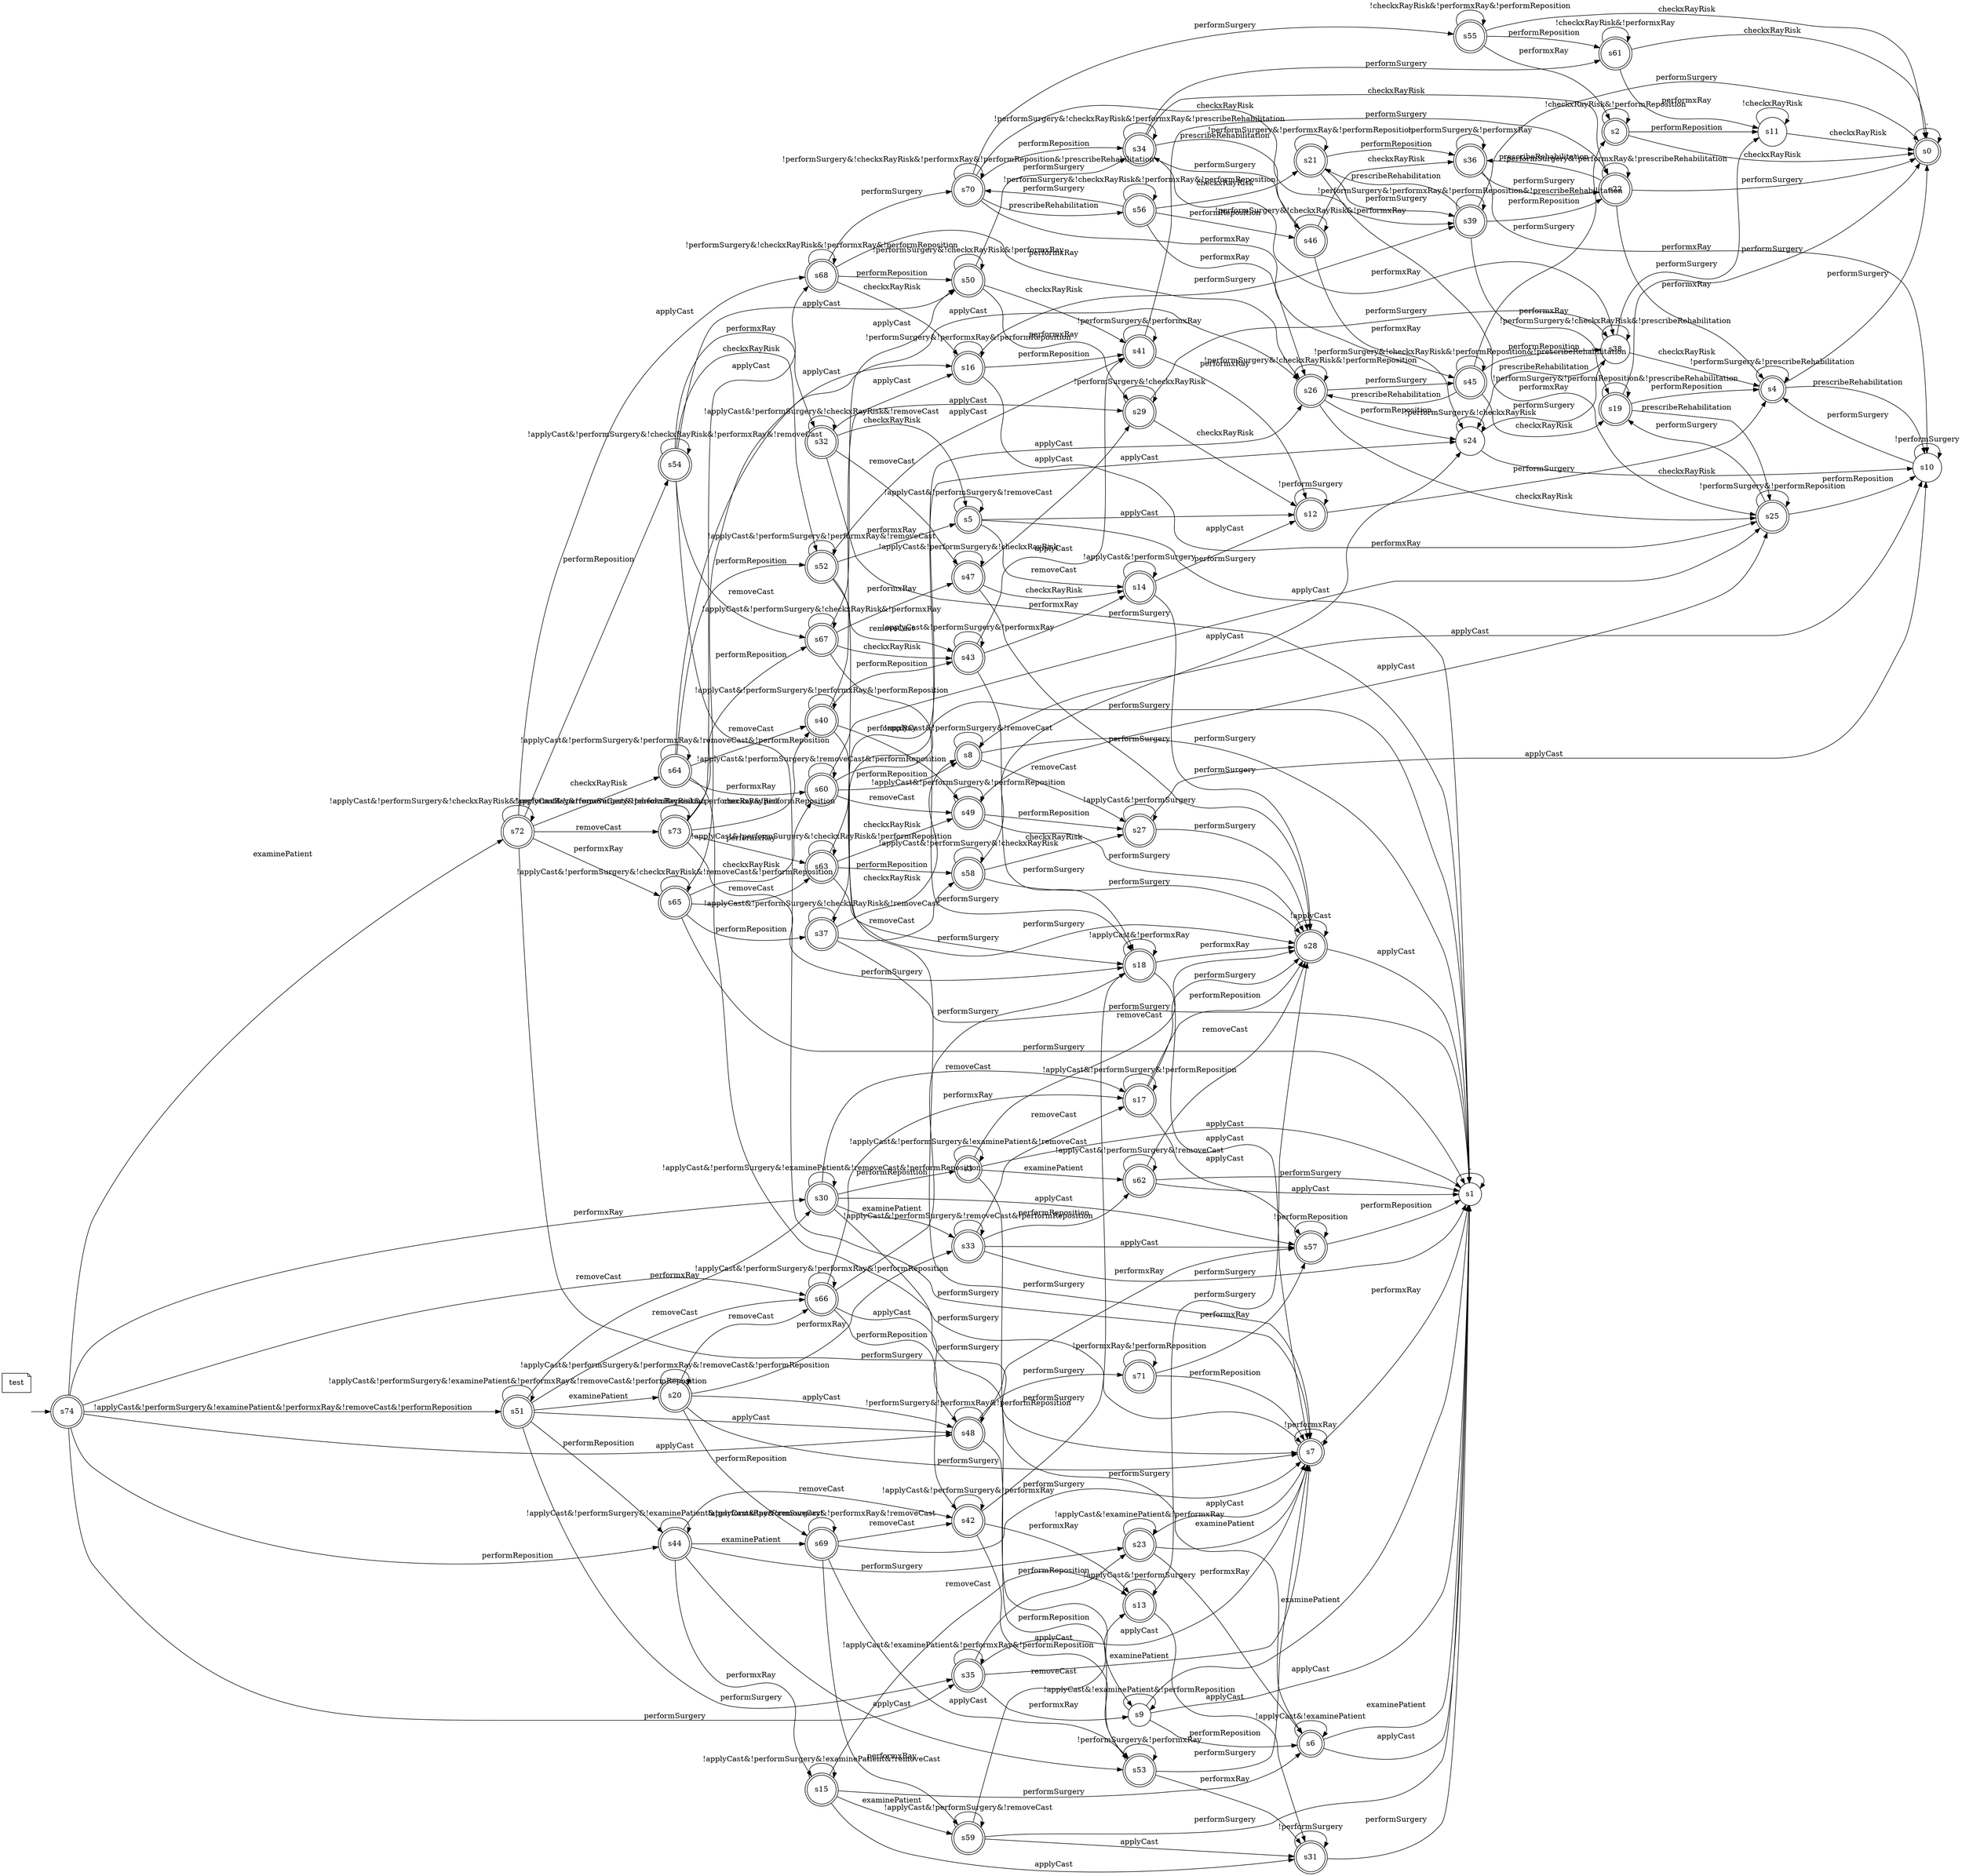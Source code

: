 digraph "test" {
	init [shape=none, label=""];
	name [shape=note, label="test"];
	rankdir=LR;

	s74 [shape=doublecircle];
	s66 [shape=doublecircle];
	s72 [shape=doublecircle];
	s44 [shape=doublecircle];
	s48 [shape=doublecircle];
	s35 [shape=doublecircle];
	s30 [shape=doublecircle];
	s51 [shape=doublecircle];
	s42 [shape=doublecircle];
	s18 [shape=doublecircle];
	s17 [shape=doublecircle];
	s73 [shape=doublecircle];
	s54 [shape=doublecircle];
	s68 [shape=doublecircle];
	s7 [shape=doublecircle];
	s64 [shape=doublecircle];
	s65 [shape=doublecircle];
	s69 [shape=doublecircle];
	s53 [shape=doublecircle];
	s23 [shape=doublecircle];
	s15 [shape=doublecircle];
	s71 [shape=doublecircle];
	s57 [shape=doublecircle];
	s9 [shape=circle];
	s33 [shape=doublecircle];
	s3 [shape=doublecircle];
	s20 [shape=doublecircle];
	s13 [shape=doublecircle];
	s28 [shape=doublecircle];
	s67 [shape=doublecircle];
	s40 [shape=doublecircle];
	s63 [shape=doublecircle];
	s50 [shape=doublecircle];
	s52 [shape=doublecircle];
	s32 [shape=doublecircle];
	s70 [shape=doublecircle];
	s16 [shape=doublecircle];
	s26 [shape=doublecircle];
	s1 [shape=circle];
	s60 [shape=doublecircle];
	s37 [shape=doublecircle];
	s59 [shape=doublecircle];
	s31 [shape=doublecircle];
	s6 [shape=doublecircle];
	s62 [shape=doublecircle];
	s43 [shape=doublecircle];
	s47 [shape=doublecircle];
	s49 [shape=doublecircle];
	s58 [shape=doublecircle];
	s34 [shape=doublecircle];
	s41 [shape=doublecircle];
	s29 [shape=doublecircle];
	s5 [shape=doublecircle];
	s56 [shape=doublecircle];
	s55 [shape=doublecircle];
	s39 [shape=doublecircle];
	s45 [shape=doublecircle];
	s25 [shape=doublecircle];
	s24 [shape=circle];
	s8 [shape=doublecircle];
	s14 [shape=doublecircle];
	s27 [shape=doublecircle];
	s46 [shape=doublecircle];
	s61 [shape=doublecircle];
	s22 [shape=doublecircle];
	s38 [shape=circle];
	s12 [shape=doublecircle];
	s21 [shape=doublecircle];
	s0 [shape=doublecircle];
	s2 [shape=doublecircle];
	s19 [shape=doublecircle];
	s10 [shape=circle];
	s36 [shape=doublecircle];
	s11 [shape=circle];
	s4 [shape=doublecircle];

	s74 -> s66 [label="removeCast"];
	s74 -> s72 [label="examinePatient"];
	s74 -> s44 [label="performReposition"];
	s74 -> s48 [label="applyCast"];
	s74 -> s35 [label="performSurgery"];
	s74 -> s30 [label="performxRay"];
	s74 -> s51 [label="!applyCast&!performSurgery&!examinePatient&!performxRay&!removeCast&!performReposition"];
	s66 -> s42 [label="performReposition"];
	s66 -> s48 [label="applyCast"];
	s66 -> s18 [label="performSurgery"];
	s66 -> s17 [label="performxRay"];
	s66 -> s66 [label="!applyCast&!performSurgery&!performxRay&!performReposition"];
	s72 -> s73 [label="removeCast"];
	s72 -> s54 [label="performReposition"];
	s72 -> s68 [label="applyCast"];
	s72 -> s7 [label="performSurgery"];
	s72 -> s64 [label="checkxRayRisk"];
	s72 -> s65 [label="performxRay"];
	s72 -> s72 [label="!applyCast&!performSurgery&!checkxRayRisk&!performxRay&!removeCast&!performReposition"];
	s44 -> s42 [label="removeCast"];
	s44 -> s69 [label="examinePatient"];
	s44 -> s53 [label="applyCast"];
	s44 -> s23 [label="performSurgery"];
	s44 -> s15 [label="performxRay"];
	s44 -> s44 [label="!applyCast&!performSurgery&!examinePatient&!performxRay&!removeCast"];
	s48 -> s53 [label="performReposition"];
	s48 -> s71 [label="performSurgery"];
	s48 -> s57 [label="performxRay"];
	s48 -> s48 [label="!performSurgery&!performxRay&!performReposition"];
	s35 -> s7 [label="examinePatient"];
	s35 -> s23 [label="performReposition"];
	s35 -> s7 [label="applyCast"];
	s35 -> s9 [label="performxRay"];
	s35 -> s35 [label="!applyCast&!examinePatient&!performxRay&!performReposition"];
	s30 -> s17 [label="removeCast"];
	s30 -> s33 [label="examinePatient"];
	s30 -> s3 [label="performReposition"];
	s30 -> s57 [label="applyCast"];
	s30 -> s9 [label="performSurgery"];
	s30 -> s30 [label="!applyCast&!performSurgery&!examinePatient&!removeCast&!performReposition"];
	s51 -> s66 [label="removeCast"];
	s51 -> s20 [label="examinePatient"];
	s51 -> s44 [label="performReposition"];
	s51 -> s48 [label="applyCast"];
	s51 -> s35 [label="performSurgery"];
	s51 -> s30 [label="performxRay"];
	s51 -> s51 [label="!applyCast&!performSurgery&!examinePatient&!performxRay&!removeCast&!performReposition"];
	s42 -> s53 [label="applyCast"];
	s42 -> s18 [label="performSurgery"];
	s42 -> s13 [label="performxRay"];
	s42 -> s42 [label="!applyCast&!performSurgery&!performxRay"];
	s18 -> s7 [label="applyCast"];
	s18 -> s28 [label="performxRay"];
	s18 -> s18 [label="!applyCast&!performxRay"];
	s17 -> s28 [label="performReposition"];
	s17 -> s57 [label="applyCast"];
	s17 -> s28 [label="performSurgery"];
	s17 -> s17 [label="!applyCast&!performSurgery&!performReposition"];
	s73 -> s67 [label="performReposition"];
	s73 -> s68 [label="applyCast"];
	s73 -> s18 [label="performSurgery"];
	s73 -> s40 [label="checkxRayRisk"];
	s73 -> s63 [label="performxRay"];
	s73 -> s73 [label="!applyCast&!performSurgery&!checkxRayRisk&!performxRay&!performReposition"];
	s54 -> s67 [label="removeCast"];
	s54 -> s50 [label="applyCast"];
	s54 -> s7 [label="performSurgery"];
	s54 -> s52 [label="checkxRayRisk"];
	s54 -> s32 [label="performxRay"];
	s54 -> s54 [label="!applyCast&!performSurgery&!checkxRayRisk&!performxRay&!removeCast"];
	s68 -> s50 [label="performReposition"];
	s68 -> s70 [label="performSurgery"];
	s68 -> s16 [label="checkxRayRisk"];
	s68 -> s26 [label="performxRay"];
	s68 -> s68 [label="!performSurgery&!checkxRayRisk&!performxRay&!performReposition"];
	s7 -> s1 [label="performxRay"];
	s7 -> s7 [label="!performxRay"];
	s64 -> s40 [label="removeCast"];
	s64 -> s52 [label="performReposition"];
	s64 -> s16 [label="applyCast"];
	s64 -> s7 [label="performSurgery"];
	s64 -> s60 [label="performxRay"];
	s64 -> s64 [label="!applyCast&!performSurgery&!performxRay&!removeCast&!performReposition"];
	s65 -> s63 [label="removeCast"];
	s65 -> s37 [label="performReposition"];
	s65 -> s26 [label="applyCast"];
	s65 -> s1 [label="performSurgery"];
	s65 -> s60 [label="checkxRayRisk"];
	s65 -> s65 [label="!applyCast&!performSurgery&!checkxRayRisk&!removeCast&!performReposition"];
	s69 -> s42 [label="removeCast"];
	s69 -> s53 [label="applyCast"];
	s69 -> s7 [label="performSurgery"];
	s69 -> s59 [label="performxRay"];
	s69 -> s69 [label="!applyCast&!performSurgery&!performxRay&!removeCast"];
	s53 -> s7 [label="performSurgery"];
	s53 -> s31 [label="performxRay"];
	s53 -> s53 [label="!performSurgery&!performxRay"];
	s23 -> s7 [label="examinePatient"];
	s23 -> s7 [label="applyCast"];
	s23 -> s6 [label="performxRay"];
	s23 -> s23 [label="!applyCast&!examinePatient&!performxRay"];
	s15 -> s13 [label="removeCast"];
	s15 -> s59 [label="examinePatient"];
	s15 -> s31 [label="applyCast"];
	s15 -> s6 [label="performSurgery"];
	s15 -> s15 [label="!applyCast&!performSurgery&!examinePatient&!removeCast"];
	s71 -> s7 [label="performReposition"];
	s71 -> s57 [label="performxRay"];
	s71 -> s71 [label="!performxRay&!performReposition"];
	s57 -> s1 [label="performReposition"];
	s57 -> s57 [label="!performReposition"];
	s9 -> s1 [label="examinePatient"];
	s9 -> s6 [label="performReposition"];
	s9 -> s1 [label="applyCast"];
	s9 -> s9 [label="!applyCast&!examinePatient&!performReposition"];
	s33 -> s17 [label="removeCast"];
	s33 -> s62 [label="performReposition"];
	s33 -> s57 [label="applyCast"];
	s33 -> s1 [label="performSurgery"];
	s33 -> s33 [label="!applyCast&!performSurgery&!removeCast&!performReposition"];
	s3 -> s28 [label="removeCast"];
	s3 -> s62 [label="examinePatient"];
	s3 -> s1 [label="applyCast"];
	s3 -> s6 [label="performSurgery"];
	s3 -> s3 [label="!applyCast&!performSurgery&!examinePatient&!removeCast"];
	s20 -> s66 [label="removeCast"];
	s20 -> s69 [label="performReposition"];
	s20 -> s48 [label="applyCast"];
	s20 -> s7 [label="performSurgery"];
	s20 -> s33 [label="performxRay"];
	s20 -> s20 [label="!applyCast&!performSurgery&!performxRay&!removeCast&!performReposition"];
	s13 -> s31 [label="applyCast"];
	s13 -> s28 [label="performSurgery"];
	s13 -> s13 [label="!applyCast&!performSurgery"];
	s28 -> s1 [label="applyCast"];
	s28 -> s28 [label="!applyCast"];
	s67 -> s50 [label="applyCast"];
	s67 -> s18 [label="performSurgery"];
	s67 -> s43 [label="checkxRayRisk"];
	s67 -> s47 [label="performxRay"];
	s67 -> s67 [label="!applyCast&!performSurgery&!checkxRayRisk&!performxRay"];
	s40 -> s43 [label="performReposition"];
	s40 -> s16 [label="applyCast"];
	s40 -> s18 [label="performSurgery"];
	s40 -> s49 [label="performxRay"];
	s40 -> s40 [label="!applyCast&!performSurgery&!performxRay&!performReposition"];
	s63 -> s58 [label="performReposition"];
	s63 -> s26 [label="applyCast"];
	s63 -> s28 [label="performSurgery"];
	s63 -> s49 [label="checkxRayRisk"];
	s63 -> s63 [label="!applyCast&!performSurgery&!checkxRayRisk&!performReposition"];
	s50 -> s34 [label="performSurgery"];
	s50 -> s41 [label="checkxRayRisk"];
	s50 -> s29 [label="performxRay"];
	s50 -> s50 [label="!performSurgery&!checkxRayRisk&!performxRay"];
	s52 -> s43 [label="removeCast"];
	s52 -> s41 [label="applyCast"];
	s52 -> s7 [label="performSurgery"];
	s52 -> s5 [label="performxRay"];
	s52 -> s52 [label="!applyCast&!performSurgery&!performxRay&!removeCast"];
	s32 -> s47 [label="removeCast"];
	s32 -> s29 [label="applyCast"];
	s32 -> s1 [label="performSurgery"];
	s32 -> s5 [label="checkxRayRisk"];
	s32 -> s32 [label="!applyCast&!performSurgery&!checkxRayRisk&!removeCast"];
	s70 -> s34 [label="performReposition"];
	s70 -> s56 [label="prescribeRehabilitation"];
	s70 -> s55 [label="performSurgery"];
	s70 -> s39 [label="checkxRayRisk"];
	s70 -> s45 [label="performxRay"];
	s70 -> s70 [label="!performSurgery&!checkxRayRisk&!performxRay&!performReposition&!prescribeRehabilitation"];
	s16 -> s41 [label="performReposition"];
	s16 -> s39 [label="performSurgery"];
	s16 -> s25 [label="performxRay"];
	s16 -> s16 [label="!performSurgery&!performxRay&!performReposition"];
	s26 -> s24 [label="performReposition"];
	s26 -> s45 [label="performSurgery"];
	s26 -> s25 [label="checkxRayRisk"];
	s26 -> s26 [label="!performSurgery&!checkxRayRisk&!performReposition"];
	s1 -> s1 [label="-"];
	s60 -> s49 [label="removeCast"];
	s60 -> s8 [label="performReposition"];
	s60 -> s25 [label="applyCast"];
	s60 -> s1 [label="performSurgery"];
	s60 -> s60 [label="!applyCast&!performSurgery&!removeCast&!performReposition"];
	s37 -> s58 [label="removeCast"];
	s37 -> s24 [label="applyCast"];
	s37 -> s1 [label="performSurgery"];
	s37 -> s8 [label="checkxRayRisk"];
	s37 -> s37 [label="!applyCast&!performSurgery&!checkxRayRisk&!removeCast"];
	s59 -> s13 [label="removeCast"];
	s59 -> s31 [label="applyCast"];
	s59 -> s1 [label="performSurgery"];
	s59 -> s59 [label="!applyCast&!performSurgery&!removeCast"];
	s31 -> s1 [label="performSurgery"];
	s31 -> s31 [label="!performSurgery"];
	s6 -> s1 [label="examinePatient"];
	s6 -> s1 [label="applyCast"];
	s6 -> s6 [label="!applyCast&!examinePatient"];
	s62 -> s28 [label="removeCast"];
	s62 -> s1 [label="applyCast"];
	s62 -> s1 [label="performSurgery"];
	s62 -> s62 [label="!applyCast&!performSurgery&!removeCast"];
	s43 -> s41 [label="applyCast"];
	s43 -> s18 [label="performSurgery"];
	s43 -> s14 [label="performxRay"];
	s43 -> s43 [label="!applyCast&!performSurgery&!performxRay"];
	s47 -> s29 [label="applyCast"];
	s47 -> s28 [label="performSurgery"];
	s47 -> s14 [label="checkxRayRisk"];
	s47 -> s47 [label="!applyCast&!performSurgery&!checkxRayRisk"];
	s49 -> s27 [label="performReposition"];
	s49 -> s25 [label="applyCast"];
	s49 -> s28 [label="performSurgery"];
	s49 -> s49 [label="!applyCast&!performSurgery&!performReposition"];
	s58 -> s24 [label="applyCast"];
	s58 -> s28 [label="performSurgery"];
	s58 -> s27 [label="checkxRayRisk"];
	s58 -> s58 [label="!applyCast&!performSurgery&!checkxRayRisk"];
	s34 -> s46 [label="prescribeRehabilitation"];
	s34 -> s61 [label="performSurgery"];
	s34 -> s22 [label="checkxRayRisk"];
	s34 -> s38 [label="performxRay"];
	s34 -> s34 [label="!performSurgery&!checkxRayRisk&!performxRay&!prescribeRehabilitation"];
	s41 -> s22 [label="performSurgery"];
	s41 -> s12 [label="performxRay"];
	s41 -> s41 [label="!performSurgery&!performxRay"];
	s29 -> s38 [label="performSurgery"];
	s29 -> s12 [label="checkxRayRisk"];
	s29 -> s29 [label="!performSurgery&!checkxRayRisk"];
	s5 -> s14 [label="removeCast"];
	s5 -> s12 [label="applyCast"];
	s5 -> s1 [label="performSurgery"];
	s5 -> s5 [label="!applyCast&!performSurgery&!removeCast"];
	s56 -> s46 [label="performReposition"];
	s56 -> s70 [label="performSurgery"];
	s56 -> s21 [label="checkxRayRisk"];
	s56 -> s26 [label="performxRay"];
	s56 -> s56 [label="!performSurgery&!checkxRayRisk&!performxRay&!performReposition"];
	s55 -> s61 [label="performReposition"];
	s55 -> s0 [label="checkxRayRisk"];
	s55 -> s2 [label="performxRay"];
	s55 -> s55 [label="!checkxRayRisk&!performxRay&!performReposition"];
	s39 -> s22 [label="performReposition"];
	s39 -> s21 [label="prescribeRehabilitation"];
	s39 -> s0 [label="performSurgery"];
	s39 -> s19 [label="performxRay"];
	s39 -> s39 [label="!performSurgery&!performxRay&!performReposition&!prescribeRehabilitation"];
	s45 -> s38 [label="performReposition"];
	s45 -> s26 [label="prescribeRehabilitation"];
	s45 -> s2 [label="performSurgery"];
	s45 -> s19 [label="checkxRayRisk"];
	s45 -> s45 [label="!performSurgery&!checkxRayRisk&!performReposition&!prescribeRehabilitation"];
	s25 -> s10 [label="performReposition"];
	s25 -> s19 [label="performSurgery"];
	s25 -> s25 [label="!performSurgery&!performReposition"];
	s24 -> s38 [label="performSurgery"];
	s24 -> s10 [label="checkxRayRisk"];
	s24 -> s24 [label="!performSurgery&!checkxRayRisk"];
	s8 -> s27 [label="removeCast"];
	s8 -> s10 [label="applyCast"];
	s8 -> s1 [label="performSurgery"];
	s8 -> s8 [label="!applyCast&!performSurgery&!removeCast"];
	s14 -> s12 [label="applyCast"];
	s14 -> s28 [label="performSurgery"];
	s14 -> s14 [label="!applyCast&!performSurgery"];
	s27 -> s10 [label="applyCast"];
	s27 -> s28 [label="performSurgery"];
	s27 -> s27 [label="!applyCast&!performSurgery"];
	s46 -> s34 [label="performSurgery"];
	s46 -> s36 [label="checkxRayRisk"];
	s46 -> s24 [label="performxRay"];
	s46 -> s46 [label="!performSurgery&!checkxRayRisk&!performxRay"];
	s61 -> s0 [label="checkxRayRisk"];
	s61 -> s11 [label="performxRay"];
	s61 -> s61 [label="!checkxRayRisk&!performxRay"];
	s22 -> s36 [label="prescribeRehabilitation"];
	s22 -> s0 [label="performSurgery"];
	s22 -> s4 [label="performxRay"];
	s22 -> s22 [label="!performSurgery&!performxRay&!prescribeRehabilitation"];
	s38 -> s24 [label="prescribeRehabilitation"];
	s38 -> s11 [label="performSurgery"];
	s38 -> s4 [label="checkxRayRisk"];
	s38 -> s38 [label="!performSurgery&!checkxRayRisk&!prescribeRehabilitation"];
	s12 -> s4 [label="performSurgery"];
	s12 -> s12 [label="!performSurgery"];
	s21 -> s36 [label="performReposition"];
	s21 -> s39 [label="performSurgery"];
	s21 -> s25 [label="performxRay"];
	s21 -> s21 [label="!performSurgery&!performxRay&!performReposition"];
	s0 -> s0 [label="-"];
	s2 -> s11 [label="performReposition"];
	s2 -> s0 [label="checkxRayRisk"];
	s2 -> s2 [label="!checkxRayRisk&!performReposition"];
	s19 -> s4 [label="performReposition"];
	s19 -> s25 [label="prescribeRehabilitation"];
	s19 -> s0 [label="performSurgery"];
	s19 -> s19 [label="!performSurgery&!performReposition&!prescribeRehabilitation"];
	s10 -> s4 [label="performSurgery"];
	s10 -> s10 [label="!performSurgery"];
	s36 -> s22 [label="performSurgery"];
	s36 -> s10 [label="performxRay"];
	s36 -> s36 [label="!performSurgery&!performxRay"];
	s11 -> s0 [label="checkxRayRisk"];
	s11 -> s11 [label="!checkxRayRisk"];
	s4 -> s10 [label="prescribeRehabilitation"];
	s4 -> s0 [label="performSurgery"];
	s4 -> s4 [label="!performSurgery&!prescribeRehabilitation"];
	init -> s74;
}
